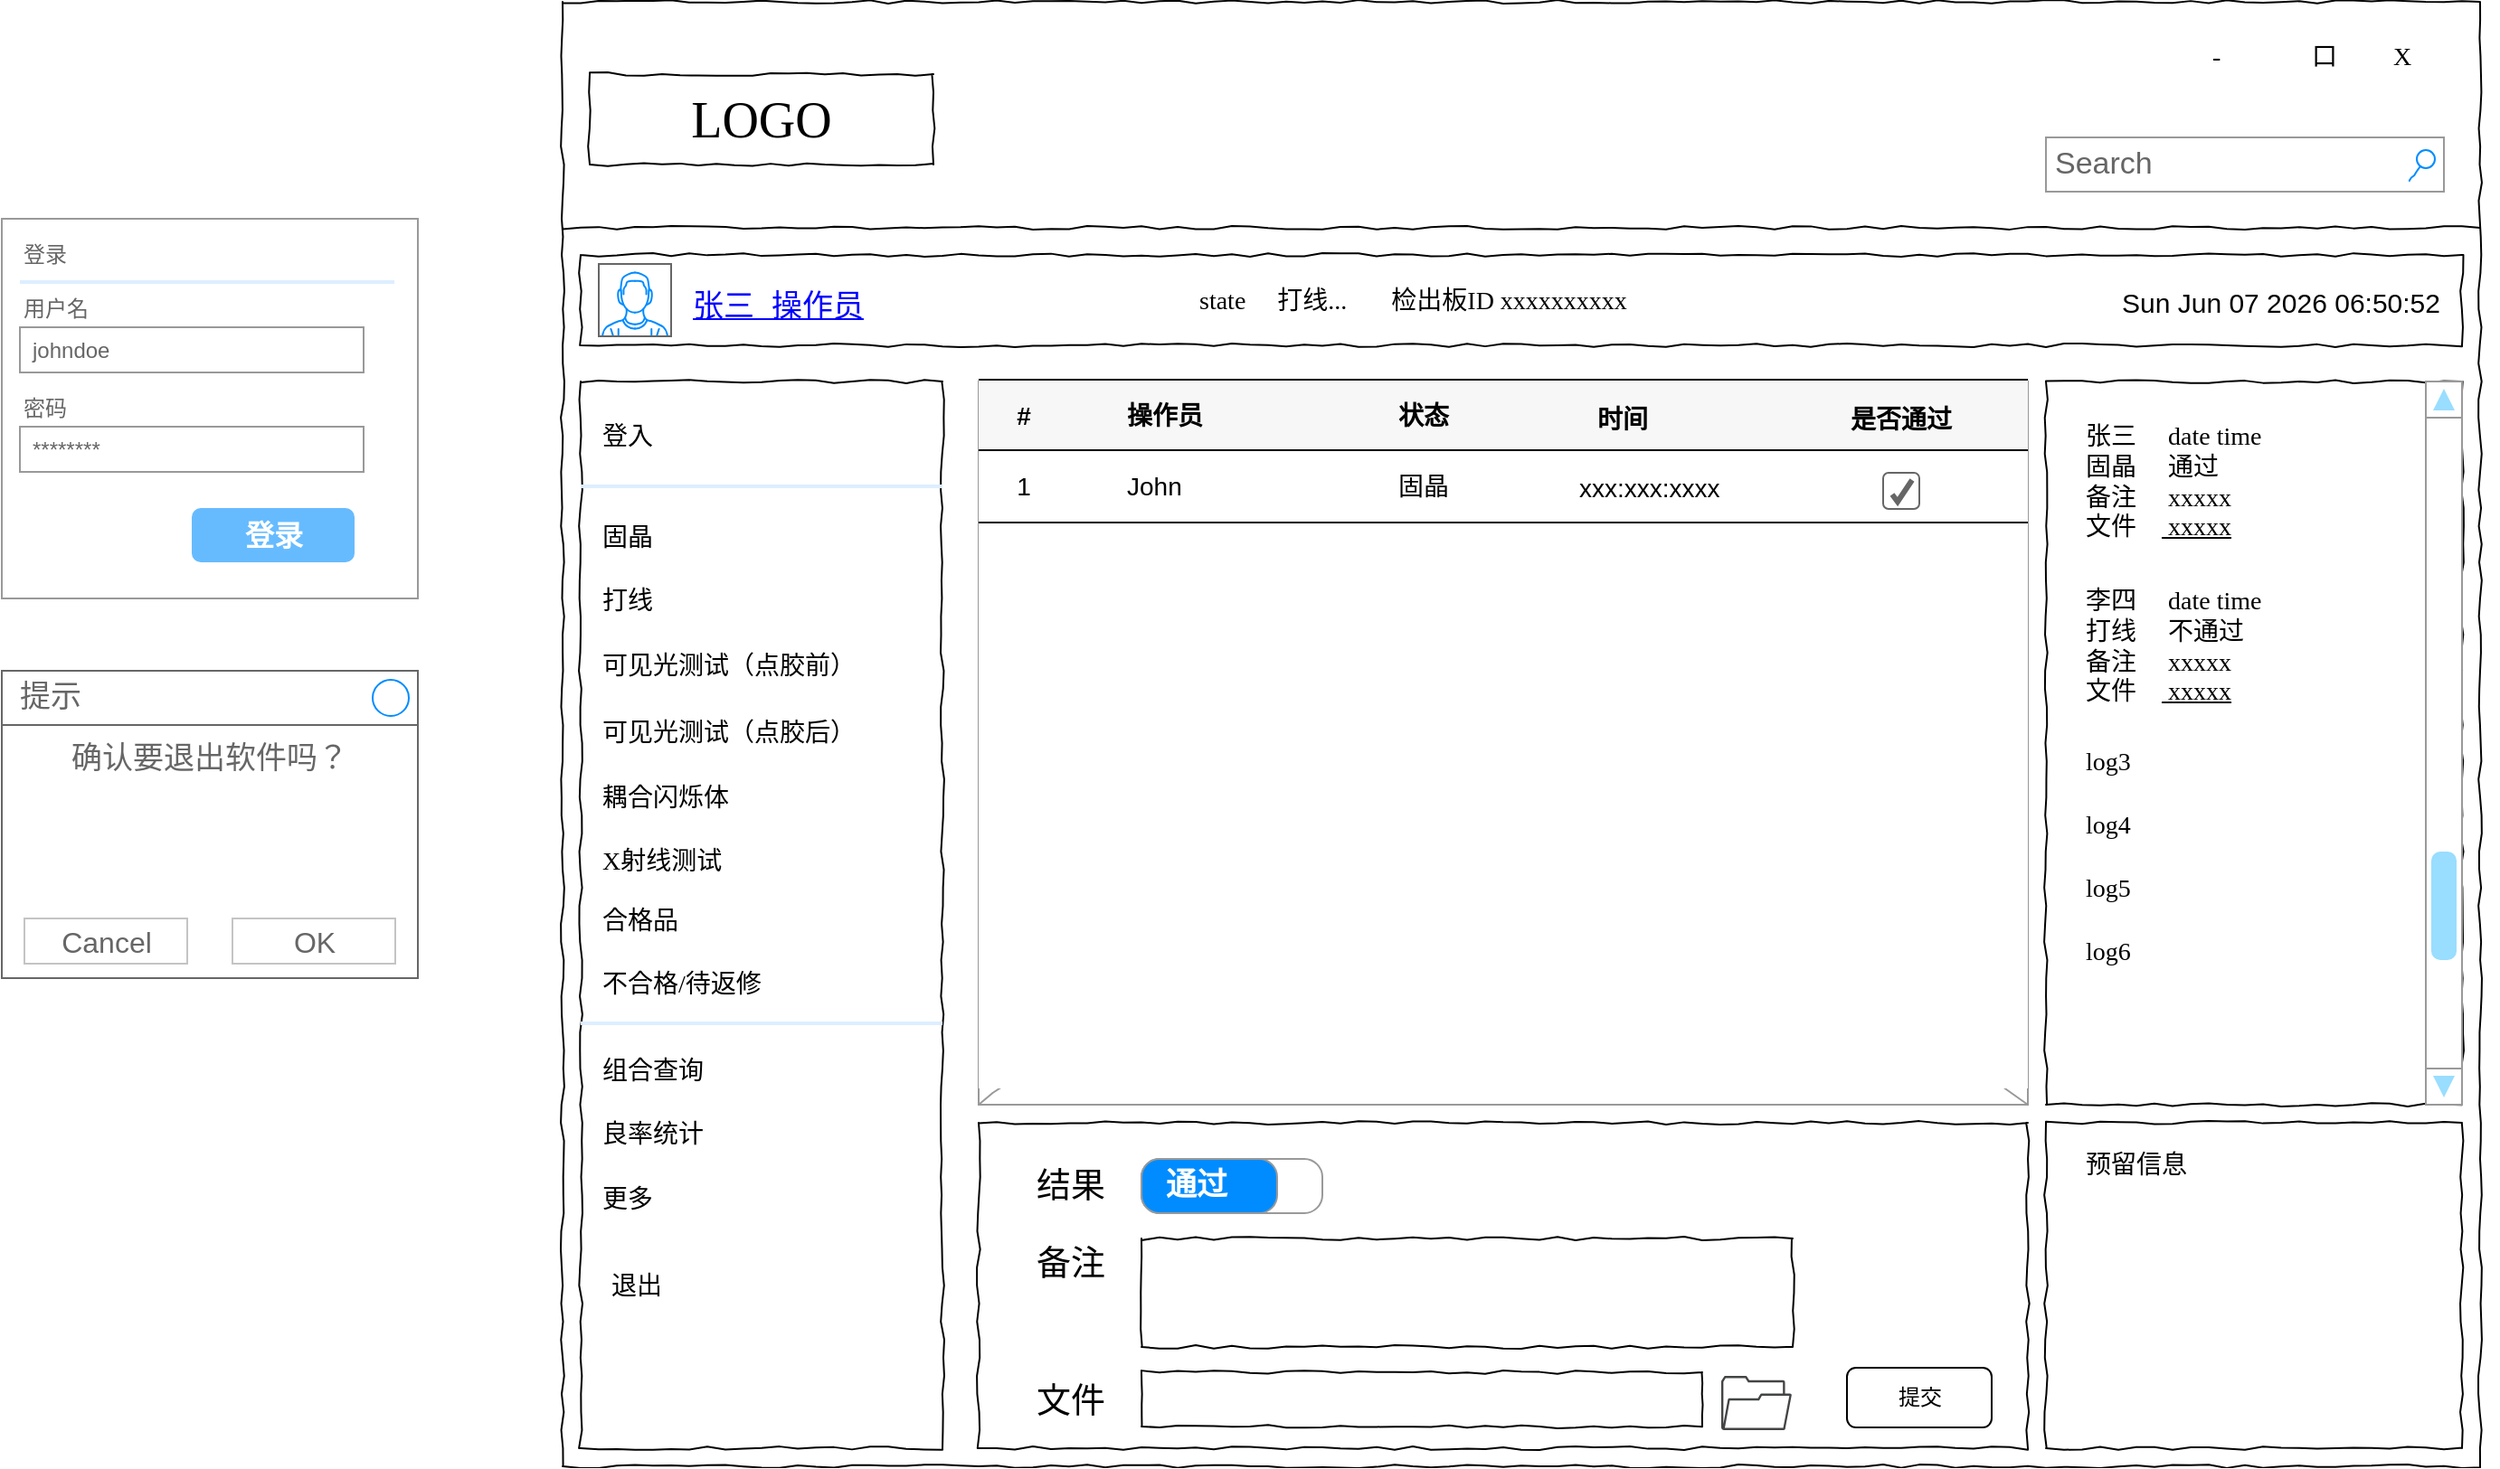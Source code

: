 <mxfile version="10.9.8" type="github"><diagram name="Page-1" id="03018318-947c-dd8e-b7a3-06fadd420f32"><mxGraphModel dx="1585" dy="579" grid="0" gridSize="10" guides="1" tooltips="1" connect="1" arrows="1" fold="1" page="0" pageScale="1" pageWidth="1100" pageHeight="850" background="#ffffff" math="0" shadow="0"><root><mxCell id="0"/><mxCell id="1" parent="0"/><mxCell id="677b7b8949515195-15" value="&lt;div style=&quot;text-align: justify&quot;&gt;&lt;br&gt;&lt;/div&gt;" style="whiteSpace=wrap;html=1;rounded=0;shadow=0;labelBackgroundColor=none;strokeColor=#000000;strokeWidth=1;fillColor=none;fontFamily=Verdana;fontSize=12;fontColor=#000000;align=center;verticalAlign=top;spacing=10;comic=1;" parent="1" vertex="1"><mxGeometry x="250" y="640" width="580" height="180" as="geometry"/></mxCell><mxCell id="677b7b8949515195-1" value="" style="whiteSpace=wrap;html=1;rounded=0;shadow=0;labelBackgroundColor=none;strokeColor=#000000;strokeWidth=1;fillColor=none;fontFamily=Verdana;fontSize=12;fontColor=#000000;align=center;comic=1;" parent="1" vertex="1"><mxGeometry x="20" y="20" width="1060" height="810" as="geometry"/></mxCell><mxCell id="677b7b8949515195-2" value="LOGO" style="whiteSpace=wrap;html=1;rounded=0;shadow=0;labelBackgroundColor=none;strokeColor=#000000;strokeWidth=1;fillColor=#ffffff;fontFamily=Verdana;fontSize=28;fontColor=#000000;align=center;comic=1;" parent="1" vertex="1"><mxGeometry x="35" y="60" width="190" height="50" as="geometry"/></mxCell><mxCell id="677b7b8949515195-3" value="Search" style="strokeWidth=1;shadow=0;dashed=0;align=center;html=1;shape=mxgraph.mockup.forms.searchBox;strokeColor=#999999;mainText=;fillColor=#ffffff;strokeColor2=#008cff;fontColor=#666666;fontSize=17;align=left;spacingLeft=3;rounded=0;labelBackgroundColor=none;comic=1;" parent="1" vertex="1"><mxGeometry x="840" y="95" width="220" height="30" as="geometry"/></mxCell><mxCell id="677b7b8949515195-5" value="-" style="text;html=1;points=[];align=left;verticalAlign=top;spacingTop=-4;fontSize=14;fontFamily=Verdana;fontColor=#000000;" parent="1" vertex="1"><mxGeometry x="930" y="40" width="60" height="20" as="geometry"/></mxCell><mxCell id="677b7b8949515195-6" value="口" style="text;html=1;points=[];align=left;verticalAlign=top;spacingTop=-4;fontSize=14;fontFamily=Verdana;fontColor=#000000;" parent="1" vertex="1"><mxGeometry x="985" y="40" width="60" height="20" as="geometry"/></mxCell><mxCell id="677b7b8949515195-7" value="X" style="text;html=1;points=[];align=left;verticalAlign=top;spacingTop=-4;fontSize=14;fontFamily=Verdana;fontColor=#000000;" parent="1" vertex="1"><mxGeometry x="1030" y="40" width="60" height="20" as="geometry"/></mxCell><mxCell id="677b7b8949515195-8" value="" style="whiteSpace=wrap;html=1;rounded=0;shadow=0;labelBackgroundColor=none;strokeColor=#000000;strokeWidth=1;fillColor=none;fontFamily=Verdana;fontSize=12;fontColor=#000000;align=center;comic=1;" parent="1" vertex="1"><mxGeometry x="30" y="230" width="200" height="590" as="geometry"/></mxCell><mxCell id="677b7b8949515195-9" value="" style="line;strokeWidth=1;html=1;rounded=0;shadow=0;labelBackgroundColor=none;fillColor=none;fontFamily=Verdana;fontSize=14;fontColor=#000000;align=center;comic=1;" parent="1" vertex="1"><mxGeometry x="20" y="140" width="1060" height="10" as="geometry"/></mxCell><mxCell id="677b7b8949515195-10" value="" style="whiteSpace=wrap;html=1;rounded=0;shadow=0;labelBackgroundColor=none;strokeColor=#000000;strokeWidth=1;fillColor=none;fontFamily=Verdana;fontSize=12;fontColor=#000000;align=center;comic=1;" parent="1" vertex="1"><mxGeometry x="30" y="160" width="1040" height="50" as="geometry"/></mxCell><mxCell id="677b7b8949515195-16" value="" style="verticalLabelPosition=bottom;shadow=0;dashed=0;align=center;html=1;verticalAlign=top;strokeWidth=1;shape=mxgraph.mockup.graphics.simpleIcon;strokeColor=#999999;fillColor=#ffffff;rounded=0;labelBackgroundColor=none;fontFamily=Verdana;fontSize=14;fontColor=#000000;comic=1;" parent="1" vertex="1"><mxGeometry x="250" y="230" width="580" height="400" as="geometry"/></mxCell><mxCell id="677b7b8949515195-25" value="" style="whiteSpace=wrap;html=1;rounded=0;shadow=0;labelBackgroundColor=none;strokeColor=#000000;strokeWidth=1;fillColor=none;fontFamily=Verdana;fontSize=12;fontColor=#000000;align=center;comic=1;" parent="1" vertex="1"><mxGeometry x="840" y="230" width="230" height="400" as="geometry"/></mxCell><mxCell id="677b7b8949515195-26" value="" style="whiteSpace=wrap;html=1;rounded=0;shadow=0;labelBackgroundColor=none;strokeColor=#000000;strokeWidth=1;fillColor=none;fontFamily=Verdana;fontSize=12;fontColor=#000000;align=center;comic=1;" parent="1" vertex="1"><mxGeometry x="840" y="640" width="230" height="180" as="geometry"/></mxCell><mxCell id="677b7b8949515195-27" value="登入" style="text;html=1;points=[];align=left;verticalAlign=top;spacingTop=-4;fontSize=14;fontFamily=Verdana;fontColor=#000000;" parent="1" vertex="1"><mxGeometry x="40" y="250" width="170" height="20" as="geometry"/></mxCell><mxCell id="677b7b8949515195-28" value="固晶" style="text;html=1;points=[];align=left;verticalAlign=top;spacingTop=-4;fontSize=14;fontFamily=Verdana;fontColor=#000000;" parent="1" vertex="1"><mxGeometry x="40" y="306" width="170" height="20" as="geometry"/></mxCell><mxCell id="677b7b8949515195-29" value="打线" style="text;html=1;points=[];align=left;verticalAlign=top;spacingTop=-4;fontSize=14;fontFamily=Verdana;fontColor=#000000;" parent="1" vertex="1"><mxGeometry x="40" y="341" width="170" height="20" as="geometry"/></mxCell><mxCell id="677b7b8949515195-30" value="可见光测试（点胶前）" style="text;html=1;points=[];align=left;verticalAlign=top;spacingTop=-4;fontSize=14;fontFamily=Verdana;fontColor=#000000;" parent="1" vertex="1"><mxGeometry x="40" y="377" width="170" height="20" as="geometry"/></mxCell><mxCell id="677b7b8949515195-31" value="X射线测试" style="text;html=1;points=[];align=left;verticalAlign=top;spacingTop=-4;fontSize=14;fontFamily=Verdana;fontColor=#000000;" parent="1" vertex="1"><mxGeometry x="40" y="485" width="170" height="20" as="geometry"/></mxCell><mxCell id="677b7b8949515195-33" value="组合查询" style="text;html=1;points=[];align=left;verticalAlign=top;spacingTop=-4;fontSize=14;fontFamily=Verdana;fontColor=#000000;" parent="1" vertex="1"><mxGeometry x="40" y="601" width="170" height="20" as="geometry"/></mxCell><mxCell id="677b7b8949515195-34" value="良率统计" style="text;html=1;points=[];align=left;verticalAlign=top;spacingTop=-4;fontSize=14;fontFamily=Verdana;fontColor=#000000;" parent="1" vertex="1"><mxGeometry x="40" y="636" width="170" height="20" as="geometry"/></mxCell><mxCell id="677b7b8949515195-35" value="更多" style="text;html=1;points=[];align=left;verticalAlign=top;spacingTop=-4;fontSize=14;fontFamily=Verdana;fontColor=#000000;" parent="1" vertex="1"><mxGeometry x="40" y="672" width="170" height="20" as="geometry"/></mxCell><mxCell id="677b7b8949515195-39" value="可见光测试（点胶后）" style="text;html=1;points=[];align=left;verticalAlign=top;spacingTop=-4;fontSize=14;fontFamily=Verdana;fontColor=#000000;" parent="1" vertex="1"><mxGeometry x="40" y="414" width="170" height="20" as="geometry"/></mxCell><mxCell id="677b7b8949515195-40" value="耦合闪烁体" style="text;html=1;points=[];align=left;verticalAlign=top;spacingTop=-4;fontSize=14;fontFamily=Verdana;fontColor=#000000;" parent="1" vertex="1"><mxGeometry x="40" y="450" width="170" height="20" as="geometry"/></mxCell><mxCell id="677b7b8949515195-41" value="退出" style="text;html=1;points=[];align=left;verticalAlign=top;spacingTop=-4;fontSize=14;fontFamily=Verdana;fontColor=#000000;" parent="1" vertex="1"><mxGeometry x="45" y="720" width="170" height="20" as="geometry"/></mxCell><mxCell id="677b7b8949515195-42" value="预留信息" style="text;html=1;points=[];align=left;verticalAlign=top;spacingTop=-4;fontSize=14;fontFamily=Verdana;fontColor=#000000;" parent="1" vertex="1"><mxGeometry x="860" y="653" width="170" height="20" as="geometry"/></mxCell><mxCell id="677b7b8949515195-44" value="张三&amp;nbsp; &amp;nbsp; &amp;nbsp;date time&lt;br&gt;固晶&amp;nbsp; &amp;nbsp; &amp;nbsp;通过&lt;br&gt;备注&amp;nbsp; &amp;nbsp; &amp;nbsp;xxxxx&lt;br&gt;文件&amp;nbsp; &amp;nbsp; &lt;u&gt;&amp;nbsp;xxxxx&lt;/u&gt;" style="text;html=1;points=[];align=left;verticalAlign=top;spacingTop=-4;fontSize=14;fontFamily=Verdana;" parent="1" vertex="1"><mxGeometry x="860" y="250" width="170" height="80" as="geometry"/></mxCell><mxCell id="677b7b8949515195-45" value="李四&amp;nbsp; &amp;nbsp; &amp;nbsp;date time&lt;br&gt;打线&amp;nbsp; &amp;nbsp; &amp;nbsp;不通过&lt;br&gt;备注&amp;nbsp; &amp;nbsp; &amp;nbsp;xxxxx&lt;br&gt;文件&amp;nbsp; &amp;nbsp;&amp;nbsp;&lt;u&gt;&amp;nbsp;xxxxx&lt;/u&gt;" style="text;html=1;points=[];align=left;verticalAlign=top;spacingTop=-4;fontSize=14;fontFamily=Verdana;fontColor=#000000;" parent="1" vertex="1"><mxGeometry x="860" y="341" width="170" height="20" as="geometry"/></mxCell><mxCell id="677b7b8949515195-46" value="log3" style="text;html=1;points=[];align=left;verticalAlign=top;spacingTop=-4;fontSize=14;fontFamily=Verdana;fontColor=#000000;" parent="1" vertex="1"><mxGeometry x="860" y="430" width="170" height="20" as="geometry"/></mxCell><mxCell id="677b7b8949515195-47" value="log4" style="text;html=1;points=[];align=left;verticalAlign=top;spacingTop=-4;fontSize=14;fontFamily=Verdana;fontColor=#000000;" parent="1" vertex="1"><mxGeometry x="860" y="465" width="170" height="20" as="geometry"/></mxCell><mxCell id="677b7b8949515195-48" value="log5" style="text;html=1;points=[];align=left;verticalAlign=top;spacingTop=-4;fontSize=14;fontFamily=Verdana;fontColor=#000000;" parent="1" vertex="1"><mxGeometry x="860" y="500" width="170" height="20" as="geometry"/></mxCell><mxCell id="677b7b8949515195-49" value="log6" style="text;html=1;points=[];align=left;verticalAlign=top;spacingTop=-4;fontSize=14;fontFamily=Verdana;fontColor=#000000;" parent="1" vertex="1"><mxGeometry x="860" y="535" width="170" height="20" as="geometry"/></mxCell><mxCell id="wk2fBl9NDgwwIxbdV6Cv-1" value="" style="verticalLabelPosition=bottom;shadow=0;dashed=0;align=center;html=1;verticalAlign=top;strokeWidth=1;shape=mxgraph.mockup.containers.userMale;strokeColor=#666666;strokeColor2=#008cff;fillColor=#ffffff;" vertex="1" parent="1"><mxGeometry x="40" y="165" width="40" height="40" as="geometry"/></mxCell><mxCell id="wk2fBl9NDgwwIxbdV6Cv-2" value="张三&amp;nbsp; 操作员" style="shape=rectangle;strokeColor=none;fillColor=none;linkText=;fontSize=17;fontColor=#0000ff;fontStyle=4;html=1;align=left;" vertex="1" parent="1"><mxGeometry x="90" y="174" width="150" height="30" as="geometry"/></mxCell><mxCell id="wk2fBl9NDgwwIxbdV6Cv-3" value="" style="strokeWidth=1;shadow=0;dashed=0;align=center;html=1;shape=mxgraph.mockup.forms.rrect;rSize=0;strokeColor=#999999;fillColor=#ffffff;" vertex="1" parent="1"><mxGeometry x="-290" y="140" width="230" height="210" as="geometry"/></mxCell><mxCell id="wk2fBl9NDgwwIxbdV6Cv-4" value="登录" style="strokeWidth=1;shadow=0;dashed=0;align=center;html=1;shape=mxgraph.mockup.forms.anchor;fontSize=12;fontColor=#666666;align=left;resizeWidth=1;spacingLeft=0;" vertex="1" parent="wk2fBl9NDgwwIxbdV6Cv-3"><mxGeometry width="115.0" height="20" relative="1" as="geometry"><mxPoint x="10" y="10" as="offset"/></mxGeometry></mxCell><mxCell id="wk2fBl9NDgwwIxbdV6Cv-5" value="" style="shape=line;strokeColor=#ddeeff;strokeWidth=2;html=1;resizeWidth=1;" vertex="1" parent="wk2fBl9NDgwwIxbdV6Cv-3"><mxGeometry width="207.0" height="10" relative="1" as="geometry"><mxPoint x="10" y="30" as="offset"/></mxGeometry></mxCell><mxCell id="wk2fBl9NDgwwIxbdV6Cv-6" value="用户名" style="strokeWidth=1;shadow=0;dashed=0;align=center;html=1;shape=mxgraph.mockup.forms.anchor;fontSize=12;fontColor=#666666;align=left;resizeWidth=1;spacingLeft=0;" vertex="1" parent="wk2fBl9NDgwwIxbdV6Cv-3"><mxGeometry width="115.0" height="20" relative="1" as="geometry"><mxPoint x="10" y="40" as="offset"/></mxGeometry></mxCell><mxCell id="wk2fBl9NDgwwIxbdV6Cv-7" value="johndoe" style="strokeWidth=1;shadow=0;dashed=0;align=center;html=1;shape=mxgraph.mockup.forms.rrect;rSize=0;strokeColor=#999999;fontColor=#666666;align=left;spacingLeft=5;resizeWidth=1;" vertex="1" parent="wk2fBl9NDgwwIxbdV6Cv-3"><mxGeometry width="190" height="25" relative="1" as="geometry"><mxPoint x="10" y="60" as="offset"/></mxGeometry></mxCell><mxCell id="wk2fBl9NDgwwIxbdV6Cv-8" value="密码" style="strokeWidth=1;shadow=0;dashed=0;align=center;html=1;shape=mxgraph.mockup.forms.anchor;fontSize=12;fontColor=#666666;align=left;resizeWidth=1;spacingLeft=0;" vertex="1" parent="wk2fBl9NDgwwIxbdV6Cv-3"><mxGeometry width="115.0" height="20" relative="1" as="geometry"><mxPoint x="10" y="95" as="offset"/></mxGeometry></mxCell><mxCell id="wk2fBl9NDgwwIxbdV6Cv-9" value="********" style="strokeWidth=1;shadow=0;dashed=0;align=center;html=1;shape=mxgraph.mockup.forms.rrect;rSize=0;strokeColor=#999999;fontColor=#666666;align=left;spacingLeft=5;resizeWidth=1;" vertex="1" parent="wk2fBl9NDgwwIxbdV6Cv-3"><mxGeometry width="190" height="25" relative="1" as="geometry"><mxPoint x="10" y="115" as="offset"/></mxGeometry></mxCell><mxCell id="wk2fBl9NDgwwIxbdV6Cv-10" value="登录" style="strokeWidth=1;shadow=0;dashed=0;align=center;html=1;shape=mxgraph.mockup.forms.rrect;rSize=5;strokeColor=none;fontColor=#ffffff;fillColor=#66bbff;fontSize=16;fontStyle=1;" vertex="1" parent="wk2fBl9NDgwwIxbdV6Cv-3"><mxGeometry y="1" width="90" height="30" relative="1" as="geometry"><mxPoint x="105" y="-50" as="offset"/></mxGeometry></mxCell><mxCell id="wk2fBl9NDgwwIxbdV6Cv-17" value="" style="verticalLabelPosition=bottom;shadow=0;dashed=0;align=center;html=1;verticalAlign=top;strokeWidth=1;shape=mxgraph.mockup.navigation.scrollBar;fillColor=#ffffff;strokeColor=#999999;barPos=20;fillColor2=#99ddff;strokeColor2=none;direction=north;" vertex="1" parent="1"><mxGeometry x="1050" y="230" width="20" height="400" as="geometry"/></mxCell><mxCell id="wk2fBl9NDgwwIxbdV6Cv-19" value="确认要退出软件吗？" style="strokeWidth=1;shadow=0;dashed=0;align=center;html=1;shape=mxgraph.mockup.containers.rrect;rSize=0;strokeColor=#666666;fontColor=#666666;fontSize=17;verticalAlign=top;whiteSpace=wrap;fillColor=#ffffff;spacingTop=32;" vertex="1" parent="1"><mxGeometry x="-290" y="390" width="230" height="170" as="geometry"/></mxCell><mxCell id="wk2fBl9NDgwwIxbdV6Cv-20" value="提示" style="strokeWidth=1;shadow=0;dashed=0;align=center;html=1;shape=mxgraph.mockup.containers.rrect;rSize=0;fontSize=17;fontColor=#666666;strokeColor=#666666;align=left;spacingLeft=8;fillColor=none;resizeWidth=1;" vertex="1" parent="wk2fBl9NDgwwIxbdV6Cv-19"><mxGeometry width="230" height="30" relative="1" as="geometry"/></mxCell><mxCell id="wk2fBl9NDgwwIxbdV6Cv-21" value="" style="shape=ellipse;strokeColor=#008cff;resizable=0;fillColor=none;html=1;" vertex="1" parent="wk2fBl9NDgwwIxbdV6Cv-20"><mxGeometry x="1" y="0.5" width="20" height="20" relative="1" as="geometry"><mxPoint x="-25" y="-10" as="offset"/></mxGeometry></mxCell><mxCell id="wk2fBl9NDgwwIxbdV6Cv-22" value="Cancel" style="strokeWidth=1;shadow=0;dashed=0;align=center;html=1;shape=mxgraph.mockup.containers.rrect;rSize=0;fontSize=16;fontColor=#666666;strokeColor=#c4c4c4;whiteSpace=wrap;fillColor=none;" vertex="1" parent="wk2fBl9NDgwwIxbdV6Cv-19"><mxGeometry x="0.25" y="1" width="90" height="25" relative="1" as="geometry"><mxPoint x="-45" y="-33" as="offset"/></mxGeometry></mxCell><mxCell id="wk2fBl9NDgwwIxbdV6Cv-23" value="OK" style="strokeWidth=1;shadow=0;dashed=0;align=center;html=1;shape=mxgraph.mockup.containers.rrect;rSize=0;fontSize=16;fontColor=#666666;strokeColor=#c4c4c4;whiteSpace=wrap;fillColor=none;" vertex="1" parent="wk2fBl9NDgwwIxbdV6Cv-19"><mxGeometry x="0.75" y="1" width="90" height="25" relative="1" as="geometry"><mxPoint x="-45" y="-33" as="offset"/></mxGeometry></mxCell><UserObject label="&lt;font style=&quot;font-size: 15px&quot;&gt;%date{ddd mmm dd yyyy HH:MM:ss}%&lt;/font&gt;" placeholders="1" id="wk2fBl9NDgwwIxbdV6Cv-26"><mxCell style="text;html=1;strokeColor=none;fillColor=none;align=center;verticalAlign=middle;whiteSpace=wrap;overflow=hidden;strokeWidth=4;" vertex="1" parent="1"><mxGeometry x="880" y="175" width="180" height="20" as="geometry"/></mxCell></UserObject><mxCell id="wk2fBl9NDgwwIxbdV6Cv-28" value="&lt;font style=&quot;font-size: 19px&quot;&gt;结果&lt;/font&gt;" style="text;html=1;points=[];align=left;verticalAlign=top;spacingTop=-4;fontSize=14;fontFamily=Verdana;fontColor=#000000;" vertex="1" parent="1"><mxGeometry x="280" y="660.5" width="50" height="20" as="geometry"/></mxCell><mxCell id="wk2fBl9NDgwwIxbdV6Cv-29" value="state&amp;nbsp; &amp;nbsp; &amp;nbsp;打线...&amp;nbsp; &amp;nbsp; &amp;nbsp; &amp;nbsp;检出板ID xxxxxxxxxx&amp;nbsp; &amp;nbsp;" style="text;html=1;points=[];align=left;verticalAlign=top;spacingTop=-4;fontSize=14;fontFamily=Verdana;fontColor=#000000;" vertex="1" parent="1"><mxGeometry x="370" y="175" width="310" height="20" as="geometry"/></mxCell><mxCell id="wk2fBl9NDgwwIxbdV6Cv-31" value="" style="shape=line;strokeColor=#ddeeff;strokeWidth=2;html=1;resizeWidth=1;" vertex="1" parent="1"><mxGeometry x="30" y="580" width="200" height="10" as="geometry"><mxPoint x="10" y="30" as="offset"/></mxGeometry></mxCell><mxCell id="wk2fBl9NDgwwIxbdV6Cv-32" value="通过" style="strokeWidth=1;shadow=0;dashed=0;align=center;html=1;shape=mxgraph.mockup.buttons.onOffButton;fillColor=#ffffff;gradientColor=none;strokeColor=#999999;buttonState=on;fillColor2=#008cff;fontColor=#ffffff;fontSize=17;mainText=;spacingRight=40;fontStyle=1;" vertex="1" parent="1"><mxGeometry x="340" y="660" width="100" height="30" as="geometry"/></mxCell><mxCell id="wk2fBl9NDgwwIxbdV6Cv-33" value="&lt;font style=&quot;font-size: 19px&quot;&gt;备注&lt;/font&gt;" style="text;html=1;points=[];align=left;verticalAlign=top;spacingTop=-4;fontSize=14;fontFamily=Verdana;fontColor=#000000;" vertex="1" parent="1"><mxGeometry x="280" y="704" width="50" height="20" as="geometry"/></mxCell><mxCell id="wk2fBl9NDgwwIxbdV6Cv-34" value="" style="whiteSpace=wrap;html=1;rounded=0;shadow=0;labelBackgroundColor=none;strokeColor=#000000;strokeWidth=1;fillColor=none;fontFamily=Verdana;fontSize=12;fontColor=#000000;align=center;comic=1;" vertex="1" parent="1"><mxGeometry x="340" y="704" width="360" height="60" as="geometry"/></mxCell><mxCell id="wk2fBl9NDgwwIxbdV6Cv-36" value="" style="shape=line;strokeColor=#ddeeff;strokeWidth=2;html=1;resizeWidth=1;" vertex="1" parent="1"><mxGeometry x="30" y="283" width="200" height="10" as="geometry"><mxPoint x="10" y="30" as="offset"/></mxGeometry></mxCell><mxCell id="wk2fBl9NDgwwIxbdV6Cv-37" value="&lt;font style=&quot;font-size: 19px&quot;&gt;文件&lt;/font&gt;" style="text;html=1;points=[];align=left;verticalAlign=top;spacingTop=-4;fontSize=14;fontFamily=Verdana;fontColor=#000000;" vertex="1" parent="1"><mxGeometry x="280" y="780" width="50" height="20" as="geometry"/></mxCell><mxCell id="wk2fBl9NDgwwIxbdV6Cv-38" value="" style="whiteSpace=wrap;html=1;rounded=0;shadow=0;labelBackgroundColor=none;strokeColor=#000000;strokeWidth=1;fillColor=none;fontFamily=Verdana;fontSize=12;fontColor=#000000;align=center;comic=1;" vertex="1" parent="1"><mxGeometry x="340" y="778" width="310" height="30" as="geometry"/></mxCell><mxCell id="wk2fBl9NDgwwIxbdV6Cv-42" value="" style="pointerEvents=1;shadow=0;dashed=0;html=1;strokeColor=none;fillColor=#434445;aspect=fixed;labelPosition=center;verticalLabelPosition=bottom;verticalAlign=top;align=center;outlineConnect=0;shape=mxgraph.vvd.folder;" vertex="1" parent="1"><mxGeometry x="660.5" y="780" width="39" height="30" as="geometry"/></mxCell><mxCell id="wk2fBl9NDgwwIxbdV6Cv-44" value="提交" style="rounded=1;align=center;html=1;fontSize=12;labelBackgroundColor=none;" vertex="1" parent="1"><mxGeometry x="730" y="775.5" width="80" height="33" as="geometry"/></mxCell><mxCell id="wk2fBl9NDgwwIxbdV6Cv-45" value="" style="html=1;shadow=0;dashed=0;shape=partialRectangle;top=0;bottom=0;right=0;left=0;labelBackgroundColor=none;align=left;" vertex="1" parent="1"><mxGeometry x="250" y="229" width="580" height="392" as="geometry"/></mxCell><mxCell id="wk2fBl9NDgwwIxbdV6Cv-46" value="" style="html=1;shadow=0;dashed=0;shape=mxgraph.bootstrap.horLines;strokeColor=inherit;fillColor=#000000;fillOpacity=3;resizeWidth=1;" vertex="1" parent="wk2fBl9NDgwwIxbdV6Cv-45"><mxGeometry width="580" height="40" relative="1" as="geometry"/></mxCell><mxCell id="wk2fBl9NDgwwIxbdV6Cv-47" value="#" style="html=1;shadow=0;dashed=0;shape=mxgraph.bootstrap.rect;strokeColor=none;fillColor=none;fontSize=14;fontStyle=1;whiteSpace=wrap;resizeHeight=1;" vertex="1" parent="wk2fBl9NDgwwIxbdV6Cv-46"><mxGeometry width="50" height="40" relative="1" as="geometry"/></mxCell><mxCell id="wk2fBl9NDgwwIxbdV6Cv-48" value="操作员" style="html=1;shadow=0;dashed=0;shape=mxgraph.bootstrap.rect;strokeColor=none;fillColor=none;fontSize=14;fontStyle=1;align=left;whiteSpace=wrap;resizeHeight=1;" vertex="1" parent="wk2fBl9NDgwwIxbdV6Cv-46"><mxGeometry width="150" height="40" relative="1" as="geometry"><mxPoint x="80" as="offset"/></mxGeometry></mxCell><mxCell id="wk2fBl9NDgwwIxbdV6Cv-49" value="状态" style="html=1;shadow=0;dashed=0;shape=mxgraph.bootstrap.rect;strokeColor=none;fillColor=none;fontSize=14;fontStyle=1;align=left;whiteSpace=wrap;resizeHeight=1;" vertex="1" parent="wk2fBl9NDgwwIxbdV6Cv-46"><mxGeometry width="120" height="40" relative="1" as="geometry"><mxPoint x="230" as="offset"/></mxGeometry></mxCell><mxCell id="wk2fBl9NDgwwIxbdV6Cv-50" value="时间" style="html=1;shadow=0;dashed=0;shape=mxgraph.bootstrap.rect;strokeColor=none;fillColor=none;fontSize=14;fontStyle=1;align=left;whiteSpace=wrap;resizeHeight=1;" vertex="1" parent="wk2fBl9NDgwwIxbdV6Cv-46"><mxGeometry width="150" height="40" relative="1" as="geometry"><mxPoint x="340" y="1.5" as="offset"/></mxGeometry></mxCell><mxCell id="wk2fBl9NDgwwIxbdV6Cv-51" value="是否通过" style="html=1;shadow=0;dashed=0;shape=mxgraph.bootstrap.rect;strokeColor=none;fillColor=none;fontSize=14;fontStyle=1;align=left;whiteSpace=wrap;resizeHeight=1;" vertex="1" parent="wk2fBl9NDgwwIxbdV6Cv-46"><mxGeometry width="100" height="40" relative="1" as="geometry"><mxPoint x="480" y="1.5" as="offset"/></mxGeometry></mxCell><mxCell id="wk2fBl9NDgwwIxbdV6Cv-53" value="" style="strokeColor=inherit;fillColor=inherit;gradientColor=inherit;html=1;shadow=0;dashed=0;shape=mxgraph.bootstrap.horLines;resizeWidth=1;" vertex="1" parent="wk2fBl9NDgwwIxbdV6Cv-45"><mxGeometry width="580" height="40" relative="1" as="geometry"><mxPoint y="39" as="offset"/></mxGeometry></mxCell><mxCell id="wk2fBl9NDgwwIxbdV6Cv-54" value="1" style="html=1;shadow=0;dashed=0;shape=mxgraph.bootstrap.rect;strokeColor=none;fillColor=none;fontSize=14;whiteSpace=wrap;resizeHeight=1;" vertex="1" parent="wk2fBl9NDgwwIxbdV6Cv-53"><mxGeometry width="50" height="40" relative="1" as="geometry"/></mxCell><mxCell id="wk2fBl9NDgwwIxbdV6Cv-55" value="John" style="html=1;shadow=0;dashed=0;shape=mxgraph.bootstrap.rect;strokeColor=none;fillColor=none;fontSize=14;align=left;whiteSpace=wrap;resizeHeight=1;" vertex="1" parent="wk2fBl9NDgwwIxbdV6Cv-53"><mxGeometry width="150" height="40" relative="1" as="geometry"><mxPoint x="80" as="offset"/></mxGeometry></mxCell><mxCell id="wk2fBl9NDgwwIxbdV6Cv-56" value="固晶" style="html=1;shadow=0;dashed=0;shape=mxgraph.bootstrap.rect;strokeColor=none;fillColor=none;fontSize=14;align=left;whiteSpace=wrap;resizeHeight=1;" vertex="1" parent="wk2fBl9NDgwwIxbdV6Cv-53"><mxGeometry width="150" height="40" relative="1" as="geometry"><mxPoint x="230" as="offset"/></mxGeometry></mxCell><mxCell id="wk2fBl9NDgwwIxbdV6Cv-57" value="xxx:xxx:xxxx" style="html=1;shadow=0;dashed=0;shape=mxgraph.bootstrap.rect;strokeColor=none;fillColor=none;fontSize=14;align=left;whiteSpace=wrap;resizeHeight=1;" vertex="1" parent="wk2fBl9NDgwwIxbdV6Cv-53"><mxGeometry width="150" height="40" relative="1" as="geometry"><mxPoint x="330" y="0.5" as="offset"/></mxGeometry></mxCell><mxCell id="wk2fBl9NDgwwIxbdV6Cv-58" value="" style="html=1;shadow=0;dashed=0;shape=mxgraph.bootstrap.checkbox;strokeColor=#666666;fillColor=#ffffff;" vertex="1" parent="wk2fBl9NDgwwIxbdV6Cv-53"><mxGeometry y="0.5" width="20" height="20" relative="1" as="geometry"><mxPoint x="500" y="-7.5" as="offset"/></mxGeometry></mxCell><mxCell id="wk2fBl9NDgwwIxbdV6Cv-74" value="合格品" style="text;html=1;points=[];align=left;verticalAlign=top;spacingTop=-4;fontSize=14;fontFamily=Verdana;fontColor=#000000;" vertex="1" parent="1"><mxGeometry x="40" y="518" width="170" height="20" as="geometry"/></mxCell><mxCell id="wk2fBl9NDgwwIxbdV6Cv-75" value="不合格/待返修" style="text;html=1;points=[];align=left;verticalAlign=top;spacingTop=-4;fontSize=14;fontFamily=Verdana;fontColor=#000000;" vertex="1" parent="1"><mxGeometry x="40" y="553" width="170" height="20" as="geometry"/></mxCell></root></mxGraphModel></diagram></mxfile>
